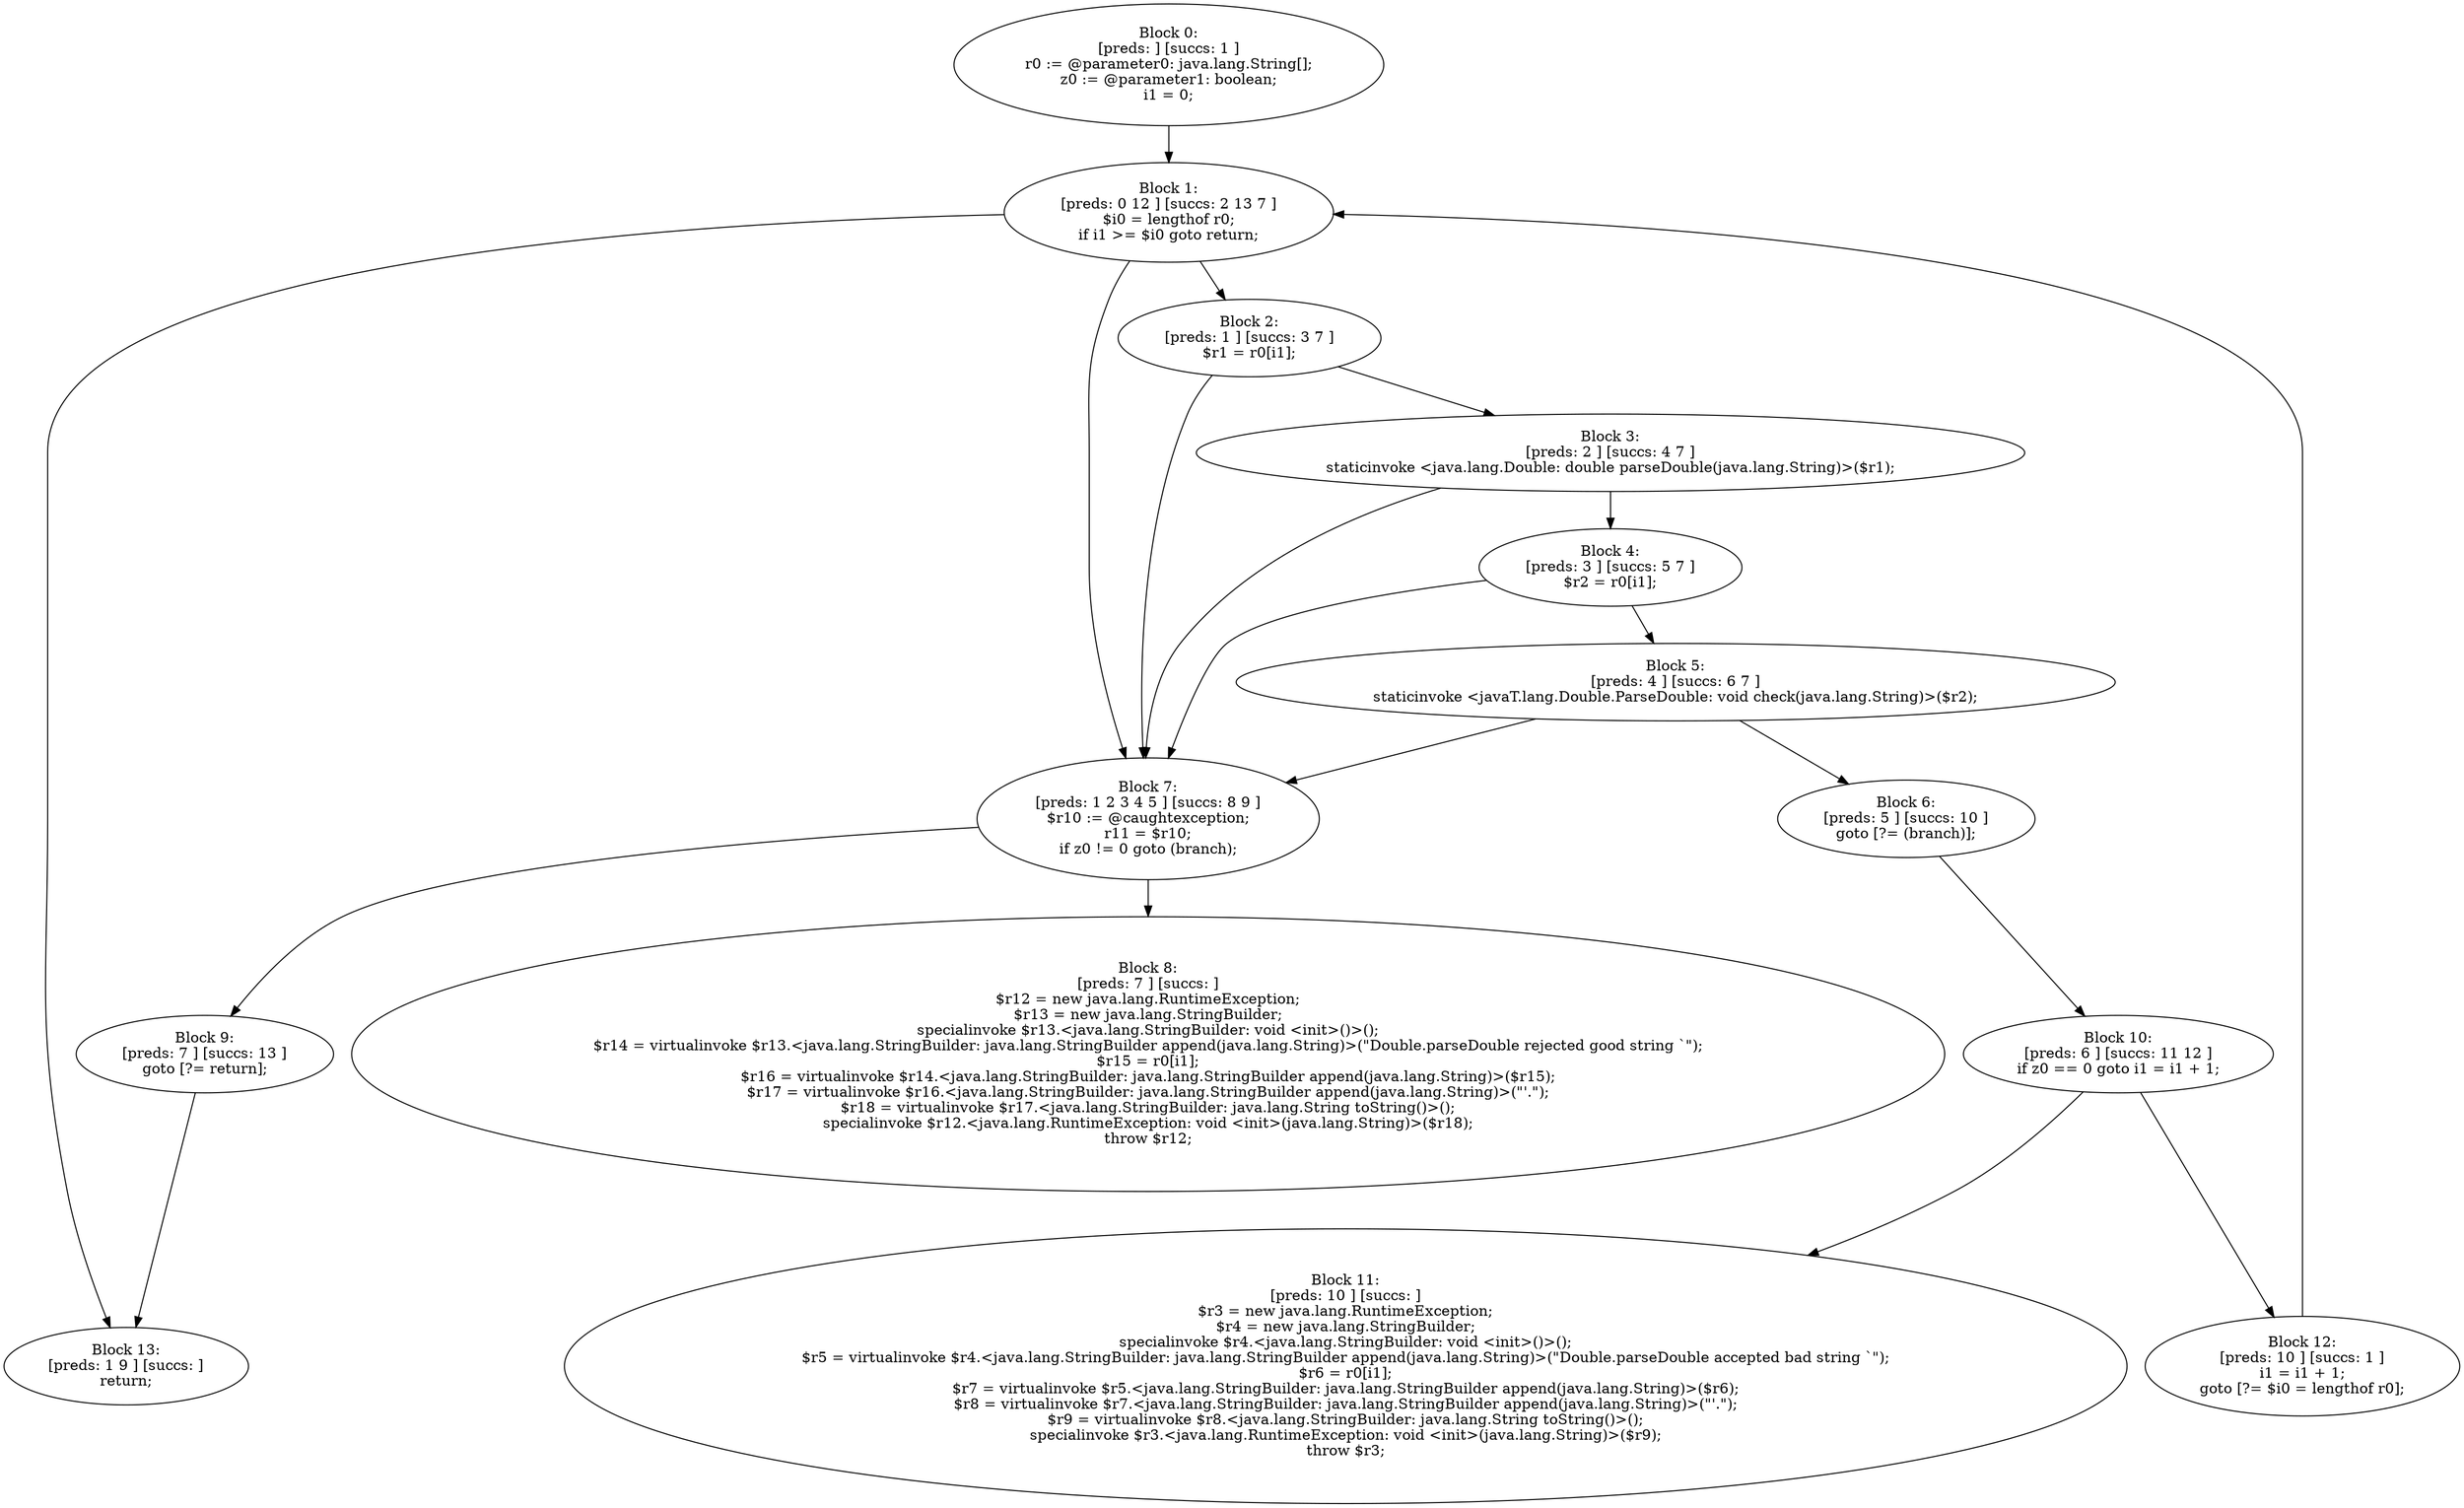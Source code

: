 digraph "unitGraph" {
    "Block 0:
[preds: ] [succs: 1 ]
r0 := @parameter0: java.lang.String[];
z0 := @parameter1: boolean;
i1 = 0;
"
    "Block 1:
[preds: 0 12 ] [succs: 2 13 7 ]
$i0 = lengthof r0;
if i1 >= $i0 goto return;
"
    "Block 2:
[preds: 1 ] [succs: 3 7 ]
$r1 = r0[i1];
"
    "Block 3:
[preds: 2 ] [succs: 4 7 ]
staticinvoke <java.lang.Double: double parseDouble(java.lang.String)>($r1);
"
    "Block 4:
[preds: 3 ] [succs: 5 7 ]
$r2 = r0[i1];
"
    "Block 5:
[preds: 4 ] [succs: 6 7 ]
staticinvoke <javaT.lang.Double.ParseDouble: void check(java.lang.String)>($r2);
"
    "Block 6:
[preds: 5 ] [succs: 10 ]
goto [?= (branch)];
"
    "Block 7:
[preds: 1 2 3 4 5 ] [succs: 8 9 ]
$r10 := @caughtexception;
r11 = $r10;
if z0 != 0 goto (branch);
"
    "Block 8:
[preds: 7 ] [succs: ]
$r12 = new java.lang.RuntimeException;
$r13 = new java.lang.StringBuilder;
specialinvoke $r13.<java.lang.StringBuilder: void <init>()>();
$r14 = virtualinvoke $r13.<java.lang.StringBuilder: java.lang.StringBuilder append(java.lang.String)>(\"Double.parseDouble rejected good string `\");
$r15 = r0[i1];
$r16 = virtualinvoke $r14.<java.lang.StringBuilder: java.lang.StringBuilder append(java.lang.String)>($r15);
$r17 = virtualinvoke $r16.<java.lang.StringBuilder: java.lang.StringBuilder append(java.lang.String)>(\"\'.\");
$r18 = virtualinvoke $r17.<java.lang.StringBuilder: java.lang.String toString()>();
specialinvoke $r12.<java.lang.RuntimeException: void <init>(java.lang.String)>($r18);
throw $r12;
"
    "Block 9:
[preds: 7 ] [succs: 13 ]
goto [?= return];
"
    "Block 10:
[preds: 6 ] [succs: 11 12 ]
if z0 == 0 goto i1 = i1 + 1;
"
    "Block 11:
[preds: 10 ] [succs: ]
$r3 = new java.lang.RuntimeException;
$r4 = new java.lang.StringBuilder;
specialinvoke $r4.<java.lang.StringBuilder: void <init>()>();
$r5 = virtualinvoke $r4.<java.lang.StringBuilder: java.lang.StringBuilder append(java.lang.String)>(\"Double.parseDouble accepted bad string `\");
$r6 = r0[i1];
$r7 = virtualinvoke $r5.<java.lang.StringBuilder: java.lang.StringBuilder append(java.lang.String)>($r6);
$r8 = virtualinvoke $r7.<java.lang.StringBuilder: java.lang.StringBuilder append(java.lang.String)>(\"\'.\");
$r9 = virtualinvoke $r8.<java.lang.StringBuilder: java.lang.String toString()>();
specialinvoke $r3.<java.lang.RuntimeException: void <init>(java.lang.String)>($r9);
throw $r3;
"
    "Block 12:
[preds: 10 ] [succs: 1 ]
i1 = i1 + 1;
goto [?= $i0 = lengthof r0];
"
    "Block 13:
[preds: 1 9 ] [succs: ]
return;
"
    "Block 0:
[preds: ] [succs: 1 ]
r0 := @parameter0: java.lang.String[];
z0 := @parameter1: boolean;
i1 = 0;
"->"Block 1:
[preds: 0 12 ] [succs: 2 13 7 ]
$i0 = lengthof r0;
if i1 >= $i0 goto return;
";
    "Block 1:
[preds: 0 12 ] [succs: 2 13 7 ]
$i0 = lengthof r0;
if i1 >= $i0 goto return;
"->"Block 2:
[preds: 1 ] [succs: 3 7 ]
$r1 = r0[i1];
";
    "Block 1:
[preds: 0 12 ] [succs: 2 13 7 ]
$i0 = lengthof r0;
if i1 >= $i0 goto return;
"->"Block 13:
[preds: 1 9 ] [succs: ]
return;
";
    "Block 1:
[preds: 0 12 ] [succs: 2 13 7 ]
$i0 = lengthof r0;
if i1 >= $i0 goto return;
"->"Block 7:
[preds: 1 2 3 4 5 ] [succs: 8 9 ]
$r10 := @caughtexception;
r11 = $r10;
if z0 != 0 goto (branch);
";
    "Block 2:
[preds: 1 ] [succs: 3 7 ]
$r1 = r0[i1];
"->"Block 3:
[preds: 2 ] [succs: 4 7 ]
staticinvoke <java.lang.Double: double parseDouble(java.lang.String)>($r1);
";
    "Block 2:
[preds: 1 ] [succs: 3 7 ]
$r1 = r0[i1];
"->"Block 7:
[preds: 1 2 3 4 5 ] [succs: 8 9 ]
$r10 := @caughtexception;
r11 = $r10;
if z0 != 0 goto (branch);
";
    "Block 3:
[preds: 2 ] [succs: 4 7 ]
staticinvoke <java.lang.Double: double parseDouble(java.lang.String)>($r1);
"->"Block 4:
[preds: 3 ] [succs: 5 7 ]
$r2 = r0[i1];
";
    "Block 3:
[preds: 2 ] [succs: 4 7 ]
staticinvoke <java.lang.Double: double parseDouble(java.lang.String)>($r1);
"->"Block 7:
[preds: 1 2 3 4 5 ] [succs: 8 9 ]
$r10 := @caughtexception;
r11 = $r10;
if z0 != 0 goto (branch);
";
    "Block 4:
[preds: 3 ] [succs: 5 7 ]
$r2 = r0[i1];
"->"Block 5:
[preds: 4 ] [succs: 6 7 ]
staticinvoke <javaT.lang.Double.ParseDouble: void check(java.lang.String)>($r2);
";
    "Block 4:
[preds: 3 ] [succs: 5 7 ]
$r2 = r0[i1];
"->"Block 7:
[preds: 1 2 3 4 5 ] [succs: 8 9 ]
$r10 := @caughtexception;
r11 = $r10;
if z0 != 0 goto (branch);
";
    "Block 5:
[preds: 4 ] [succs: 6 7 ]
staticinvoke <javaT.lang.Double.ParseDouble: void check(java.lang.String)>($r2);
"->"Block 6:
[preds: 5 ] [succs: 10 ]
goto [?= (branch)];
";
    "Block 5:
[preds: 4 ] [succs: 6 7 ]
staticinvoke <javaT.lang.Double.ParseDouble: void check(java.lang.String)>($r2);
"->"Block 7:
[preds: 1 2 3 4 5 ] [succs: 8 9 ]
$r10 := @caughtexception;
r11 = $r10;
if z0 != 0 goto (branch);
";
    "Block 6:
[preds: 5 ] [succs: 10 ]
goto [?= (branch)];
"->"Block 10:
[preds: 6 ] [succs: 11 12 ]
if z0 == 0 goto i1 = i1 + 1;
";
    "Block 7:
[preds: 1 2 3 4 5 ] [succs: 8 9 ]
$r10 := @caughtexception;
r11 = $r10;
if z0 != 0 goto (branch);
"->"Block 8:
[preds: 7 ] [succs: ]
$r12 = new java.lang.RuntimeException;
$r13 = new java.lang.StringBuilder;
specialinvoke $r13.<java.lang.StringBuilder: void <init>()>();
$r14 = virtualinvoke $r13.<java.lang.StringBuilder: java.lang.StringBuilder append(java.lang.String)>(\"Double.parseDouble rejected good string `\");
$r15 = r0[i1];
$r16 = virtualinvoke $r14.<java.lang.StringBuilder: java.lang.StringBuilder append(java.lang.String)>($r15);
$r17 = virtualinvoke $r16.<java.lang.StringBuilder: java.lang.StringBuilder append(java.lang.String)>(\"\'.\");
$r18 = virtualinvoke $r17.<java.lang.StringBuilder: java.lang.String toString()>();
specialinvoke $r12.<java.lang.RuntimeException: void <init>(java.lang.String)>($r18);
throw $r12;
";
    "Block 7:
[preds: 1 2 3 4 5 ] [succs: 8 9 ]
$r10 := @caughtexception;
r11 = $r10;
if z0 != 0 goto (branch);
"->"Block 9:
[preds: 7 ] [succs: 13 ]
goto [?= return];
";
    "Block 9:
[preds: 7 ] [succs: 13 ]
goto [?= return];
"->"Block 13:
[preds: 1 9 ] [succs: ]
return;
";
    "Block 10:
[preds: 6 ] [succs: 11 12 ]
if z0 == 0 goto i1 = i1 + 1;
"->"Block 11:
[preds: 10 ] [succs: ]
$r3 = new java.lang.RuntimeException;
$r4 = new java.lang.StringBuilder;
specialinvoke $r4.<java.lang.StringBuilder: void <init>()>();
$r5 = virtualinvoke $r4.<java.lang.StringBuilder: java.lang.StringBuilder append(java.lang.String)>(\"Double.parseDouble accepted bad string `\");
$r6 = r0[i1];
$r7 = virtualinvoke $r5.<java.lang.StringBuilder: java.lang.StringBuilder append(java.lang.String)>($r6);
$r8 = virtualinvoke $r7.<java.lang.StringBuilder: java.lang.StringBuilder append(java.lang.String)>(\"\'.\");
$r9 = virtualinvoke $r8.<java.lang.StringBuilder: java.lang.String toString()>();
specialinvoke $r3.<java.lang.RuntimeException: void <init>(java.lang.String)>($r9);
throw $r3;
";
    "Block 10:
[preds: 6 ] [succs: 11 12 ]
if z0 == 0 goto i1 = i1 + 1;
"->"Block 12:
[preds: 10 ] [succs: 1 ]
i1 = i1 + 1;
goto [?= $i0 = lengthof r0];
";
    "Block 12:
[preds: 10 ] [succs: 1 ]
i1 = i1 + 1;
goto [?= $i0 = lengthof r0];
"->"Block 1:
[preds: 0 12 ] [succs: 2 13 7 ]
$i0 = lengthof r0;
if i1 >= $i0 goto return;
";
}

